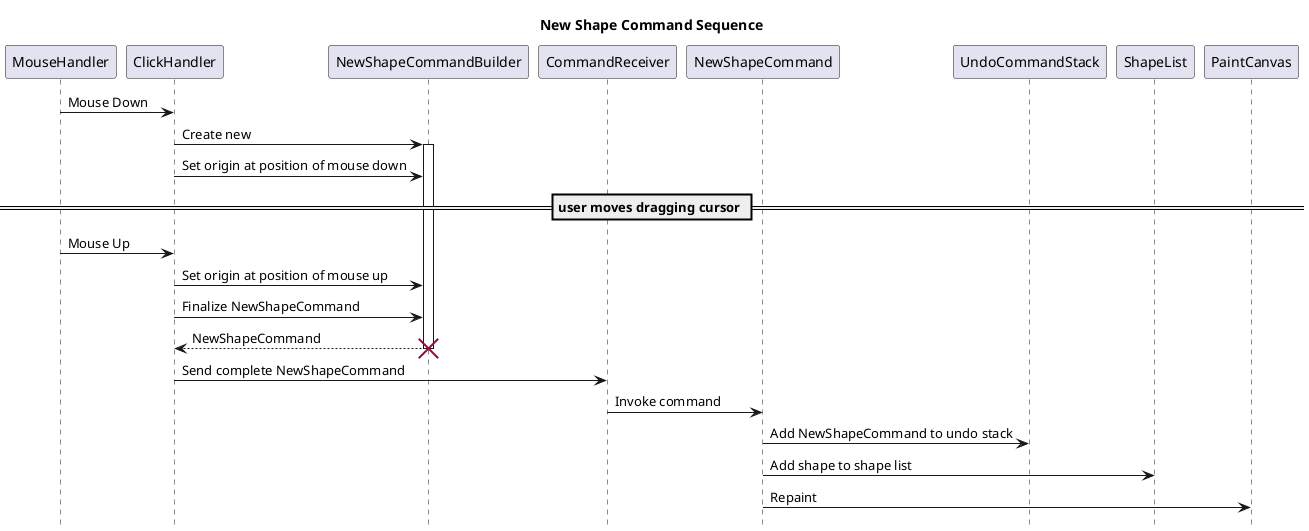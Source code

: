 @startuml Command Sequence
title New Shape Command Sequence
hide footbox

MouseHandler -> ClickHandler: Mouse Down
ClickHandler -> NewShapeCommandBuilder: Create new
activate NewShapeCommandBuilder
ClickHandler -> NewShapeCommandBuilder: Set origin at position of mouse down
== user moves dragging cursor ==        
MouseHandler -> ClickHandler: Mouse Up
ClickHandler -> NewShapeCommandBuilder: Set origin at position of mouse up
ClickHandler -> NewShapeCommandBuilder: Finalize NewShapeCommand
return NewShapeCommand
destroy NewShapeCommandBuilder
ClickHandler -> CommandReceiver: Send complete NewShapeCommand
CommandReceiver -> NewShapeCommand: Invoke command
NewShapeCommand -> UndoCommandStack: Add NewShapeCommand to undo stack
NewShapeCommand -> ShapeList: Add shape to shape list
NewShapeCommand -> PaintCanvas: Repaint
@enduml